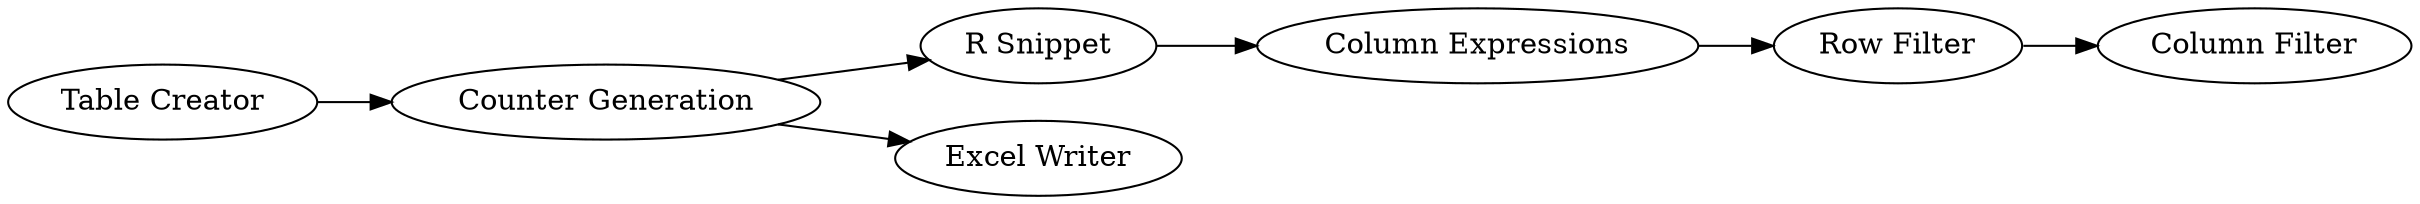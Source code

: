 digraph {
	12 -> 13
	11 -> 12
	4 -> 9
	9 -> 11
	8 -> 4
	4 -> 10
	13 [label="Column Filter"]
	9 [label="R Snippet"]
	11 [label="Column Expressions"]
	4 [label="Counter Generation"]
	8 [label="Table Creator"]
	12 [label="Row Filter"]
	10 [label="Excel Writer"]
	rankdir=LR
}
